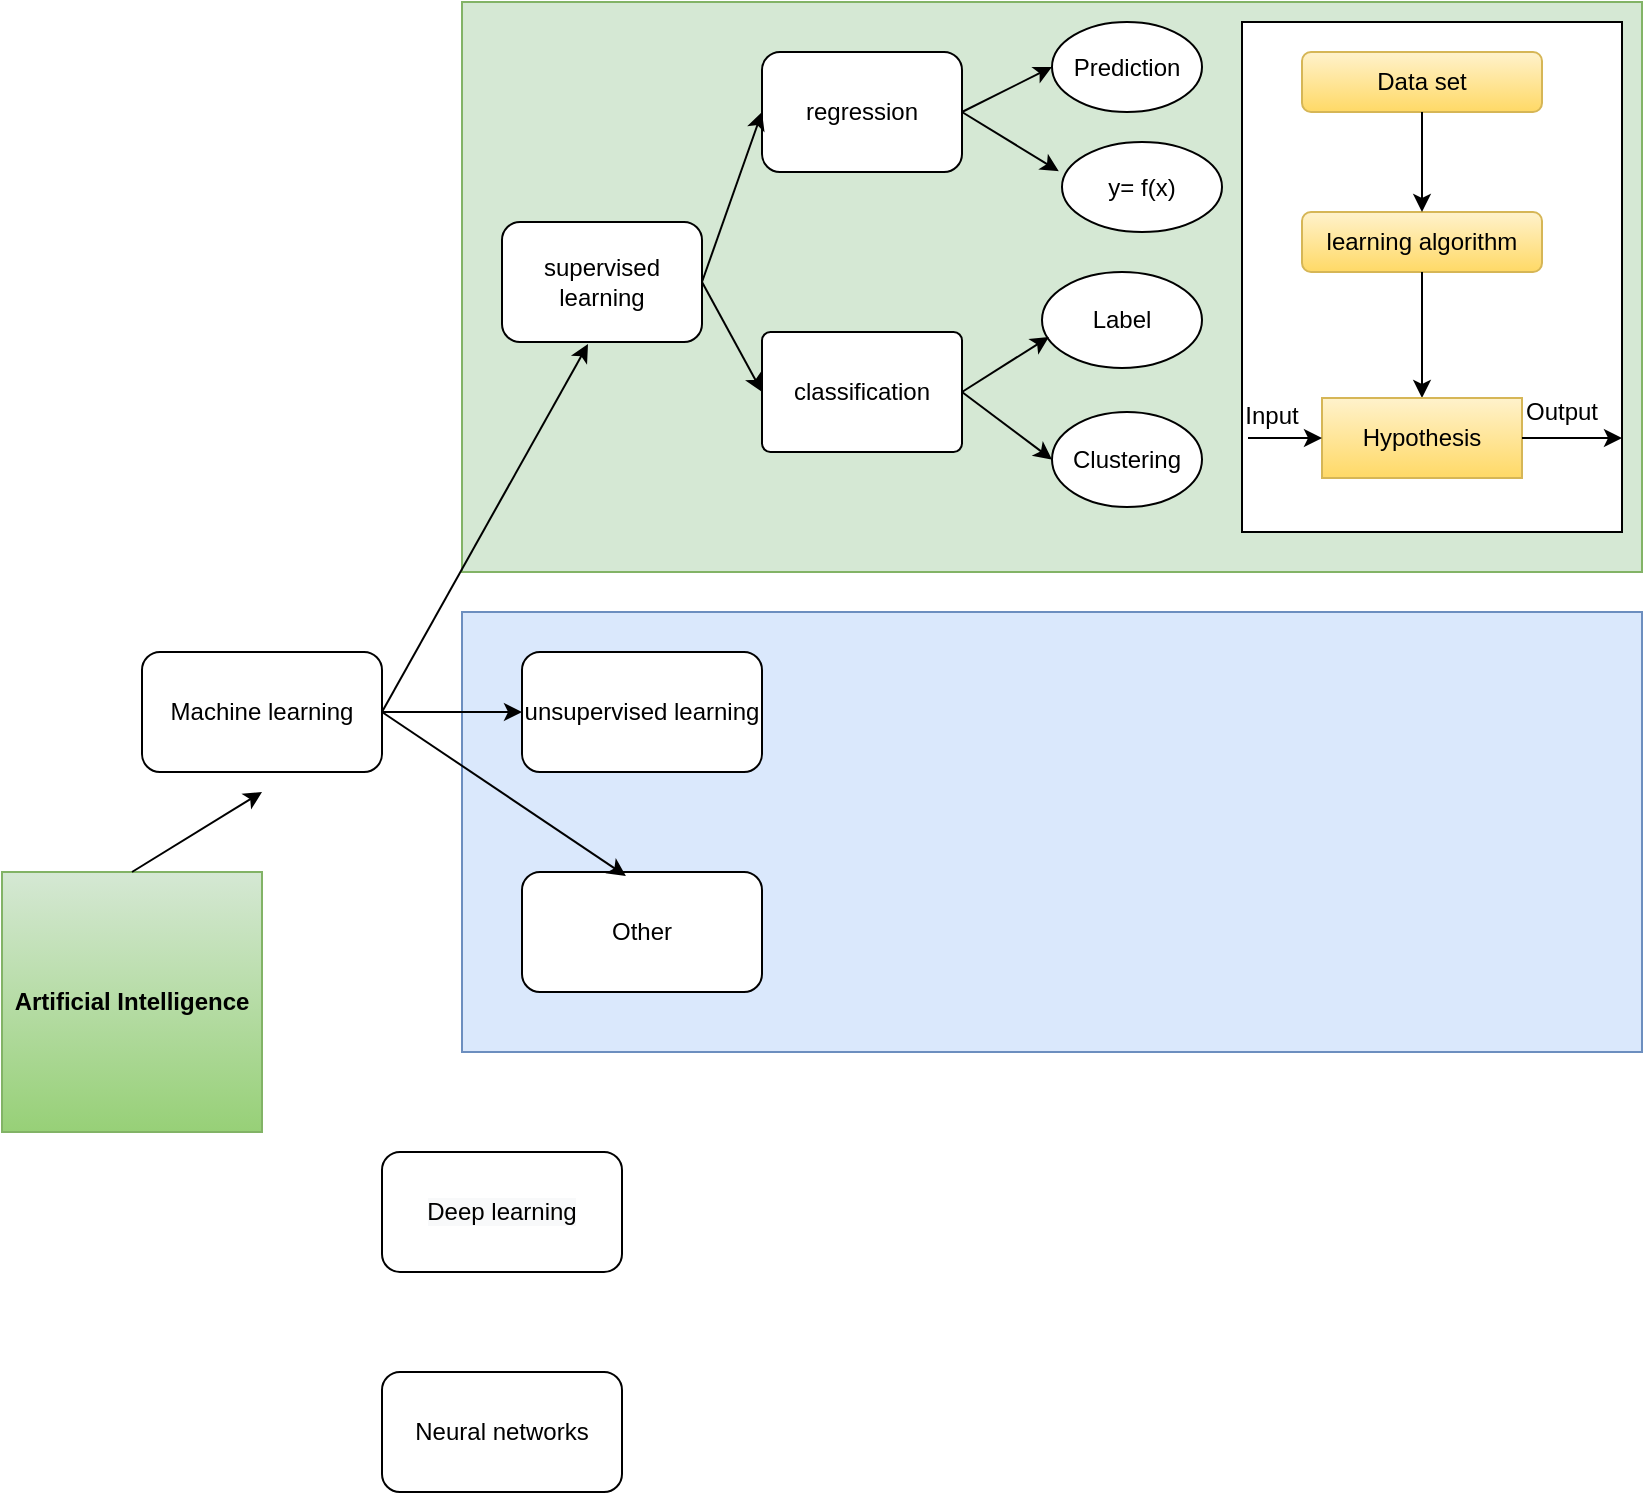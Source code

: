 <mxfile version="14.7.0" type="github">
  <diagram id="r2fq_zGuT858FxEKPzRV" name="Page-1">
    <mxGraphModel dx="1039" dy="654" grid="1" gridSize="10" guides="1" tooltips="1" connect="1" arrows="1" fold="1" page="1" pageScale="1" pageWidth="827" pageHeight="1169" math="0" shadow="0">
      <root>
        <mxCell id="0" />
        <mxCell id="1" parent="0" />
        <mxCell id="HXylfOp5oMyHPqCK17O3-43" value="" style="rounded=0;whiteSpace=wrap;html=1;fillColor=#dae8fc;strokeColor=#6c8ebf;" vertex="1" parent="1">
          <mxGeometry x="250" y="310" width="590" height="220" as="geometry" />
        </mxCell>
        <mxCell id="HXylfOp5oMyHPqCK17O3-33" value="" style="rounded=0;whiteSpace=wrap;html=1;fillColor=#d5e8d4;strokeColor=#82b366;" vertex="1" parent="1">
          <mxGeometry x="250" y="5" width="590" height="285" as="geometry" />
        </mxCell>
        <mxCell id="HXylfOp5oMyHPqCK17O3-1" value="&lt;b&gt;Artificial Intelligence&lt;/b&gt;" style="whiteSpace=wrap;html=1;aspect=fixed;fillColor=#d5e8d4;strokeColor=#82b366;gradientColor=#97d077;" vertex="1" parent="1">
          <mxGeometry x="20" y="440" width="130" height="130" as="geometry" />
        </mxCell>
        <mxCell id="HXylfOp5oMyHPqCK17O3-2" value="supervised learning" style="rounded=1;whiteSpace=wrap;html=1;" vertex="1" parent="1">
          <mxGeometry x="270" y="115" width="100" height="60" as="geometry" />
        </mxCell>
        <mxCell id="HXylfOp5oMyHPqCK17O3-4" value="unsupervised learning" style="rounded=1;whiteSpace=wrap;html=1;" vertex="1" parent="1">
          <mxGeometry x="280" y="330" width="120" height="60" as="geometry" />
        </mxCell>
        <mxCell id="HXylfOp5oMyHPqCK17O3-5" value="Other" style="rounded=1;whiteSpace=wrap;html=1;" vertex="1" parent="1">
          <mxGeometry x="280" y="440" width="120" height="60" as="geometry" />
        </mxCell>
        <mxCell id="HXylfOp5oMyHPqCK17O3-6" value="regression" style="rounded=1;whiteSpace=wrap;html=1;" vertex="1" parent="1">
          <mxGeometry x="400" y="30" width="100" height="60" as="geometry" />
        </mxCell>
        <mxCell id="HXylfOp5oMyHPqCK17O3-7" value="classification" style="rounded=1;whiteSpace=wrap;html=1;arcSize=7;" vertex="1" parent="1">
          <mxGeometry x="400" y="170" width="100" height="60" as="geometry" />
        </mxCell>
        <mxCell id="HXylfOp5oMyHPqCK17O3-8" value="" style="endArrow=classic;html=1;exitX=1;exitY=0.5;exitDx=0;exitDy=0;entryX=0;entryY=0.5;entryDx=0;entryDy=0;" edge="1" parent="1" source="HXylfOp5oMyHPqCK17O3-2" target="HXylfOp5oMyHPqCK17O3-6">
          <mxGeometry width="50" height="50" relative="1" as="geometry">
            <mxPoint x="260" y="80" as="sourcePoint" />
            <mxPoint x="310" y="30" as="targetPoint" />
          </mxGeometry>
        </mxCell>
        <mxCell id="HXylfOp5oMyHPqCK17O3-9" value="" style="endArrow=classic;html=1;exitX=1;exitY=0.5;exitDx=0;exitDy=0;entryX=0;entryY=0.5;entryDx=0;entryDy=0;" edge="1" parent="1" source="HXylfOp5oMyHPqCK17O3-2" target="HXylfOp5oMyHPqCK17O3-7">
          <mxGeometry width="50" height="50" relative="1" as="geometry">
            <mxPoint x="510" y="370" as="sourcePoint" />
            <mxPoint x="400" y="210" as="targetPoint" />
          </mxGeometry>
        </mxCell>
        <mxCell id="HXylfOp5oMyHPqCK17O3-10" value="" style="endArrow=classic;html=1;entryX=0.43;entryY=1.017;entryDx=0;entryDy=0;entryPerimeter=0;exitX=1;exitY=0.5;exitDx=0;exitDy=0;" edge="1" parent="1" source="HXylfOp5oMyHPqCK17O3-11" target="HXylfOp5oMyHPqCK17O3-2">
          <mxGeometry width="50" height="50" relative="1" as="geometry">
            <mxPoint x="210" y="370" as="sourcePoint" />
            <mxPoint x="276" y="110" as="targetPoint" />
          </mxGeometry>
        </mxCell>
        <mxCell id="HXylfOp5oMyHPqCK17O3-11" value="Machine learning" style="rounded=1;whiteSpace=wrap;html=1;" vertex="1" parent="1">
          <mxGeometry x="90" y="330" width="120" height="60" as="geometry" />
        </mxCell>
        <mxCell id="HXylfOp5oMyHPqCK17O3-12" value="" style="endArrow=classic;html=1;exitX=0.5;exitY=0;exitDx=0;exitDy=0;" edge="1" parent="1" source="HXylfOp5oMyHPqCK17O3-1">
          <mxGeometry width="50" height="50" relative="1" as="geometry">
            <mxPoint x="160" y="400" as="sourcePoint" />
            <mxPoint x="150" y="400" as="targetPoint" />
          </mxGeometry>
        </mxCell>
        <mxCell id="HXylfOp5oMyHPqCK17O3-13" value="" style="endArrow=classic;html=1;entryX=0;entryY=0.5;entryDx=0;entryDy=0;exitX=1;exitY=0.5;exitDx=0;exitDy=0;" edge="1" parent="1" source="HXylfOp5oMyHPqCK17O3-11" target="HXylfOp5oMyHPqCK17O3-4">
          <mxGeometry width="50" height="50" relative="1" as="geometry">
            <mxPoint x="290" y="230" as="sourcePoint" />
            <mxPoint x="310" y="300" as="targetPoint" />
          </mxGeometry>
        </mxCell>
        <mxCell id="HXylfOp5oMyHPqCK17O3-14" value="" style="endArrow=classic;html=1;entryX=0.433;entryY=0.033;entryDx=0;entryDy=0;entryPerimeter=0;exitX=1;exitY=0.5;exitDx=0;exitDy=0;" edge="1" parent="1" source="HXylfOp5oMyHPqCK17O3-11" target="HXylfOp5oMyHPqCK17O3-5">
          <mxGeometry width="50" height="50" relative="1" as="geometry">
            <mxPoint x="290" y="230" as="sourcePoint" />
            <mxPoint x="290" y="370" as="targetPoint" />
          </mxGeometry>
        </mxCell>
        <mxCell id="HXylfOp5oMyHPqCK17O3-17" value="" style="endArrow=classic;html=1;exitX=1;exitY=0.5;exitDx=0;exitDy=0;entryX=0;entryY=0.5;entryDx=0;entryDy=0;" edge="1" parent="1" source="HXylfOp5oMyHPqCK17O3-6" target="HXylfOp5oMyHPqCK17O3-18">
          <mxGeometry width="50" height="50" relative="1" as="geometry">
            <mxPoint x="750" y="170" as="sourcePoint" />
            <mxPoint x="760" y="50" as="targetPoint" />
          </mxGeometry>
        </mxCell>
        <mxCell id="HXylfOp5oMyHPqCK17O3-18" value="Prediction" style="ellipse;whiteSpace=wrap;html=1;" vertex="1" parent="1">
          <mxGeometry x="545" y="15" width="75" height="45" as="geometry" />
        </mxCell>
        <mxCell id="HXylfOp5oMyHPqCK17O3-35" value="Label" style="ellipse;whiteSpace=wrap;html=1;" vertex="1" parent="1">
          <mxGeometry x="540" y="140" width="80" height="48" as="geometry" />
        </mxCell>
        <mxCell id="HXylfOp5oMyHPqCK17O3-36" value="" style="endArrow=classic;html=1;exitX=1;exitY=0.5;exitDx=0;exitDy=0;entryX=0.043;entryY=0.677;entryDx=0;entryDy=0;entryPerimeter=0;" edge="1" parent="1" source="HXylfOp5oMyHPqCK17O3-7" target="HXylfOp5oMyHPqCK17O3-35">
          <mxGeometry width="50" height="50" relative="1" as="geometry">
            <mxPoint x="550" y="400" as="sourcePoint" />
            <mxPoint x="600" y="350" as="targetPoint" />
          </mxGeometry>
        </mxCell>
        <mxCell id="HXylfOp5oMyHPqCK17O3-40" value="y= f(x)" style="ellipse;whiteSpace=wrap;html=1;" vertex="1" parent="1">
          <mxGeometry x="550" y="75" width="80" height="45" as="geometry" />
        </mxCell>
        <mxCell id="HXylfOp5oMyHPqCK17O3-41" value="" style="endArrow=classic;html=1;exitX=1;exitY=0.5;exitDx=0;exitDy=0;entryX=-0.02;entryY=0.325;entryDx=0;entryDy=0;entryPerimeter=0;" edge="1" parent="1" source="HXylfOp5oMyHPqCK17O3-6" target="HXylfOp5oMyHPqCK17O3-40">
          <mxGeometry width="50" height="50" relative="1" as="geometry">
            <mxPoint x="640" y="130" as="sourcePoint" />
            <mxPoint x="690" y="80" as="targetPoint" />
          </mxGeometry>
        </mxCell>
        <mxCell id="HXylfOp5oMyHPqCK17O3-44" value="Clustering" style="ellipse;whiteSpace=wrap;html=1;direction=south;" vertex="1" parent="1">
          <mxGeometry x="545" y="210" width="75" height="47.5" as="geometry" />
        </mxCell>
        <mxCell id="HXylfOp5oMyHPqCK17O3-46" value="" style="endArrow=classic;html=1;entryX=0.5;entryY=1;entryDx=0;entryDy=0;exitX=1;exitY=0.5;exitDx=0;exitDy=0;" edge="1" parent="1" source="HXylfOp5oMyHPqCK17O3-7" target="HXylfOp5oMyHPqCK17O3-44">
          <mxGeometry width="50" height="50" relative="1" as="geometry">
            <mxPoint x="510" y="190" as="sourcePoint" />
            <mxPoint x="660" y="330" as="targetPoint" />
          </mxGeometry>
        </mxCell>
        <mxCell id="HXylfOp5oMyHPqCK17O3-53" value="&#xa;&#xa;&lt;span style=&quot;color: rgb(0, 0, 0); font-family: helvetica; font-size: 12px; font-style: normal; font-weight: 400; letter-spacing: normal; text-align: left; text-indent: 0px; text-transform: none; word-spacing: 0px; background-color: rgb(248, 249, 250); display: inline; float: none;&quot;&gt;Deep learning&lt;/span&gt;&#xa;&#xa;" style="rounded=1;whiteSpace=wrap;html=1;" vertex="1" parent="1">
          <mxGeometry x="210" y="580" width="120" height="60" as="geometry" />
        </mxCell>
        <mxCell id="HXylfOp5oMyHPqCK17O3-54" value="&lt;span style=&quot;text-align: left&quot;&gt;Neural networks&lt;/span&gt;" style="rounded=1;whiteSpace=wrap;html=1;" vertex="1" parent="1">
          <mxGeometry x="210" y="690" width="120" height="60" as="geometry" />
        </mxCell>
        <mxCell id="HXylfOp5oMyHPqCK17O3-55" value="" style="rounded=0;whiteSpace=wrap;html=1;" vertex="1" parent="1">
          <mxGeometry x="640" y="15" width="190" height="255" as="geometry" />
        </mxCell>
        <mxCell id="HXylfOp5oMyHPqCK17O3-20" value="learning algorithm" style="rounded=1;whiteSpace=wrap;html=1;gradientColor=#ffd966;fillColor=#fff2cc;strokeColor=#d6b656;" vertex="1" parent="1">
          <mxGeometry x="670" y="110" width="120" height="30" as="geometry" />
        </mxCell>
        <mxCell id="HXylfOp5oMyHPqCK17O3-25" value="" style="endArrow=classic;html=1;exitX=0.5;exitY=1;exitDx=0;exitDy=0;entryX=0.5;entryY=0;entryDx=0;entryDy=0;" edge="1" parent="1" source="HXylfOp5oMyHPqCK17O3-20" target="HXylfOp5oMyHPqCK17O3-22">
          <mxGeometry width="50" height="50" relative="1" as="geometry">
            <mxPoint x="660" y="510" as="sourcePoint" />
            <mxPoint x="720" y="310" as="targetPoint" />
          </mxGeometry>
        </mxCell>
        <mxCell id="HXylfOp5oMyHPqCK17O3-22" value="Hypothesis" style="rounded=0;whiteSpace=wrap;html=1;gradientColor=#ffd966;fillColor=#fff2cc;strokeColor=#d6b656;" vertex="1" parent="1">
          <mxGeometry x="680" y="203" width="100" height="40" as="geometry" />
        </mxCell>
        <mxCell id="HXylfOp5oMyHPqCK17O3-19" value="Data set" style="rounded=1;whiteSpace=wrap;html=1;gradientColor=#ffd966;fillColor=#fff2cc;strokeColor=#d6b656;" vertex="1" parent="1">
          <mxGeometry x="670" y="30" width="120" height="30" as="geometry" />
        </mxCell>
        <mxCell id="HXylfOp5oMyHPqCK17O3-23" value="" style="endArrow=classic;html=1;exitX=0.5;exitY=1;exitDx=0;exitDy=0;" edge="1" parent="1" source="HXylfOp5oMyHPqCK17O3-19" target="HXylfOp5oMyHPqCK17O3-20">
          <mxGeometry width="50" height="50" relative="1" as="geometry">
            <mxPoint x="760" y="460" as="sourcePoint" />
            <mxPoint x="810" y="410" as="targetPoint" />
          </mxGeometry>
        </mxCell>
        <mxCell id="HXylfOp5oMyHPqCK17O3-32" value="Output" style="text;html=1;strokeColor=none;fillColor=none;align=center;verticalAlign=middle;whiteSpace=wrap;rounded=0;" vertex="1" parent="1">
          <mxGeometry x="780" y="200" width="40" height="20" as="geometry" />
        </mxCell>
        <mxCell id="HXylfOp5oMyHPqCK17O3-31" value="" style="endArrow=classic;html=1;entryX=0;entryY=0.5;entryDx=0;entryDy=0;" edge="1" parent="1">
          <mxGeometry width="50" height="50" relative="1" as="geometry">
            <mxPoint x="780" y="223" as="sourcePoint" />
            <mxPoint x="830" y="223" as="targetPoint" />
          </mxGeometry>
        </mxCell>
        <mxCell id="HXylfOp5oMyHPqCK17O3-30" value="Input" style="text;html=1;strokeColor=none;fillColor=none;align=center;verticalAlign=middle;whiteSpace=wrap;rounded=0;" vertex="1" parent="1">
          <mxGeometry x="640" y="203" width="30" height="17" as="geometry" />
        </mxCell>
        <mxCell id="HXylfOp5oMyHPqCK17O3-28" value="" style="endArrow=classic;html=1;entryX=0;entryY=0.5;entryDx=0;entryDy=0;" edge="1" parent="1" target="HXylfOp5oMyHPqCK17O3-22">
          <mxGeometry width="50" height="50" relative="1" as="geometry">
            <mxPoint x="643" y="223" as="sourcePoint" />
            <mxPoint x="680" y="228" as="targetPoint" />
          </mxGeometry>
        </mxCell>
      </root>
    </mxGraphModel>
  </diagram>
</mxfile>
